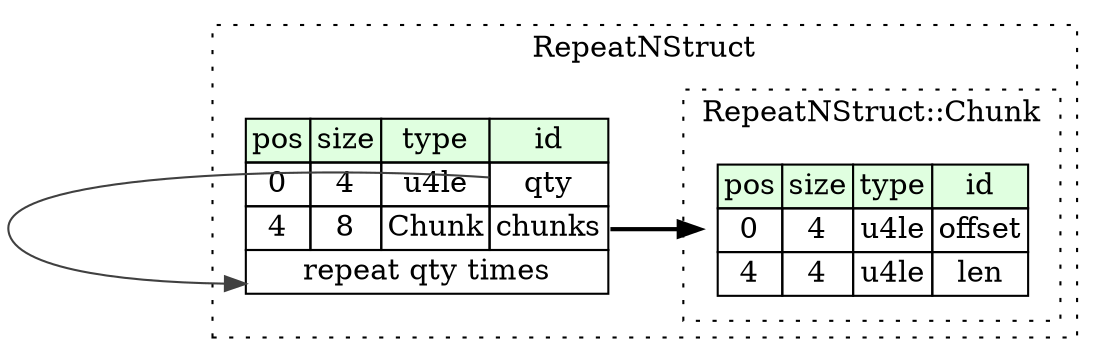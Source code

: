 digraph {
	rankdir=LR;
	node [shape=plaintext];
	subgraph cluster__repeat_n_struct {
		label="RepeatNStruct";
		graph[style=dotted];

		repeat_n_struct__seq [label=<<TABLE BORDER="0" CELLBORDER="1" CELLSPACING="0">
			<TR><TD BGCOLOR="#E0FFE0">pos</TD><TD BGCOLOR="#E0FFE0">size</TD><TD BGCOLOR="#E0FFE0">type</TD><TD BGCOLOR="#E0FFE0">id</TD></TR>
			<TR><TD PORT="qty_pos">0</TD><TD PORT="qty_size">4</TD><TD>u4le</TD><TD PORT="qty_type">qty</TD></TR>
			<TR><TD PORT="chunks_pos">4</TD><TD PORT="chunks_size">8</TD><TD>Chunk</TD><TD PORT="chunks_type">chunks</TD></TR>
			<TR><TD COLSPAN="4" PORT="chunks__repeat">repeat qty times</TD></TR>
		</TABLE>>];
		subgraph cluster__chunk {
			label="RepeatNStruct::Chunk";
			graph[style=dotted];

			chunk__seq [label=<<TABLE BORDER="0" CELLBORDER="1" CELLSPACING="0">
				<TR><TD BGCOLOR="#E0FFE0">pos</TD><TD BGCOLOR="#E0FFE0">size</TD><TD BGCOLOR="#E0FFE0">type</TD><TD BGCOLOR="#E0FFE0">id</TD></TR>
				<TR><TD PORT="offset_pos">0</TD><TD PORT="offset_size">4</TD><TD>u4le</TD><TD PORT="offset_type">offset</TD></TR>
				<TR><TD PORT="len_pos">4</TD><TD PORT="len_size">4</TD><TD>u4le</TD><TD PORT="len_type">len</TD></TR>
			</TABLE>>];
		}
	}
	repeat_n_struct__seq:chunks_type -> chunk__seq [style=bold];
	repeat_n_struct__seq:qty_type -> repeat_n_struct__seq:chunks__repeat [color="#404040"];
}
